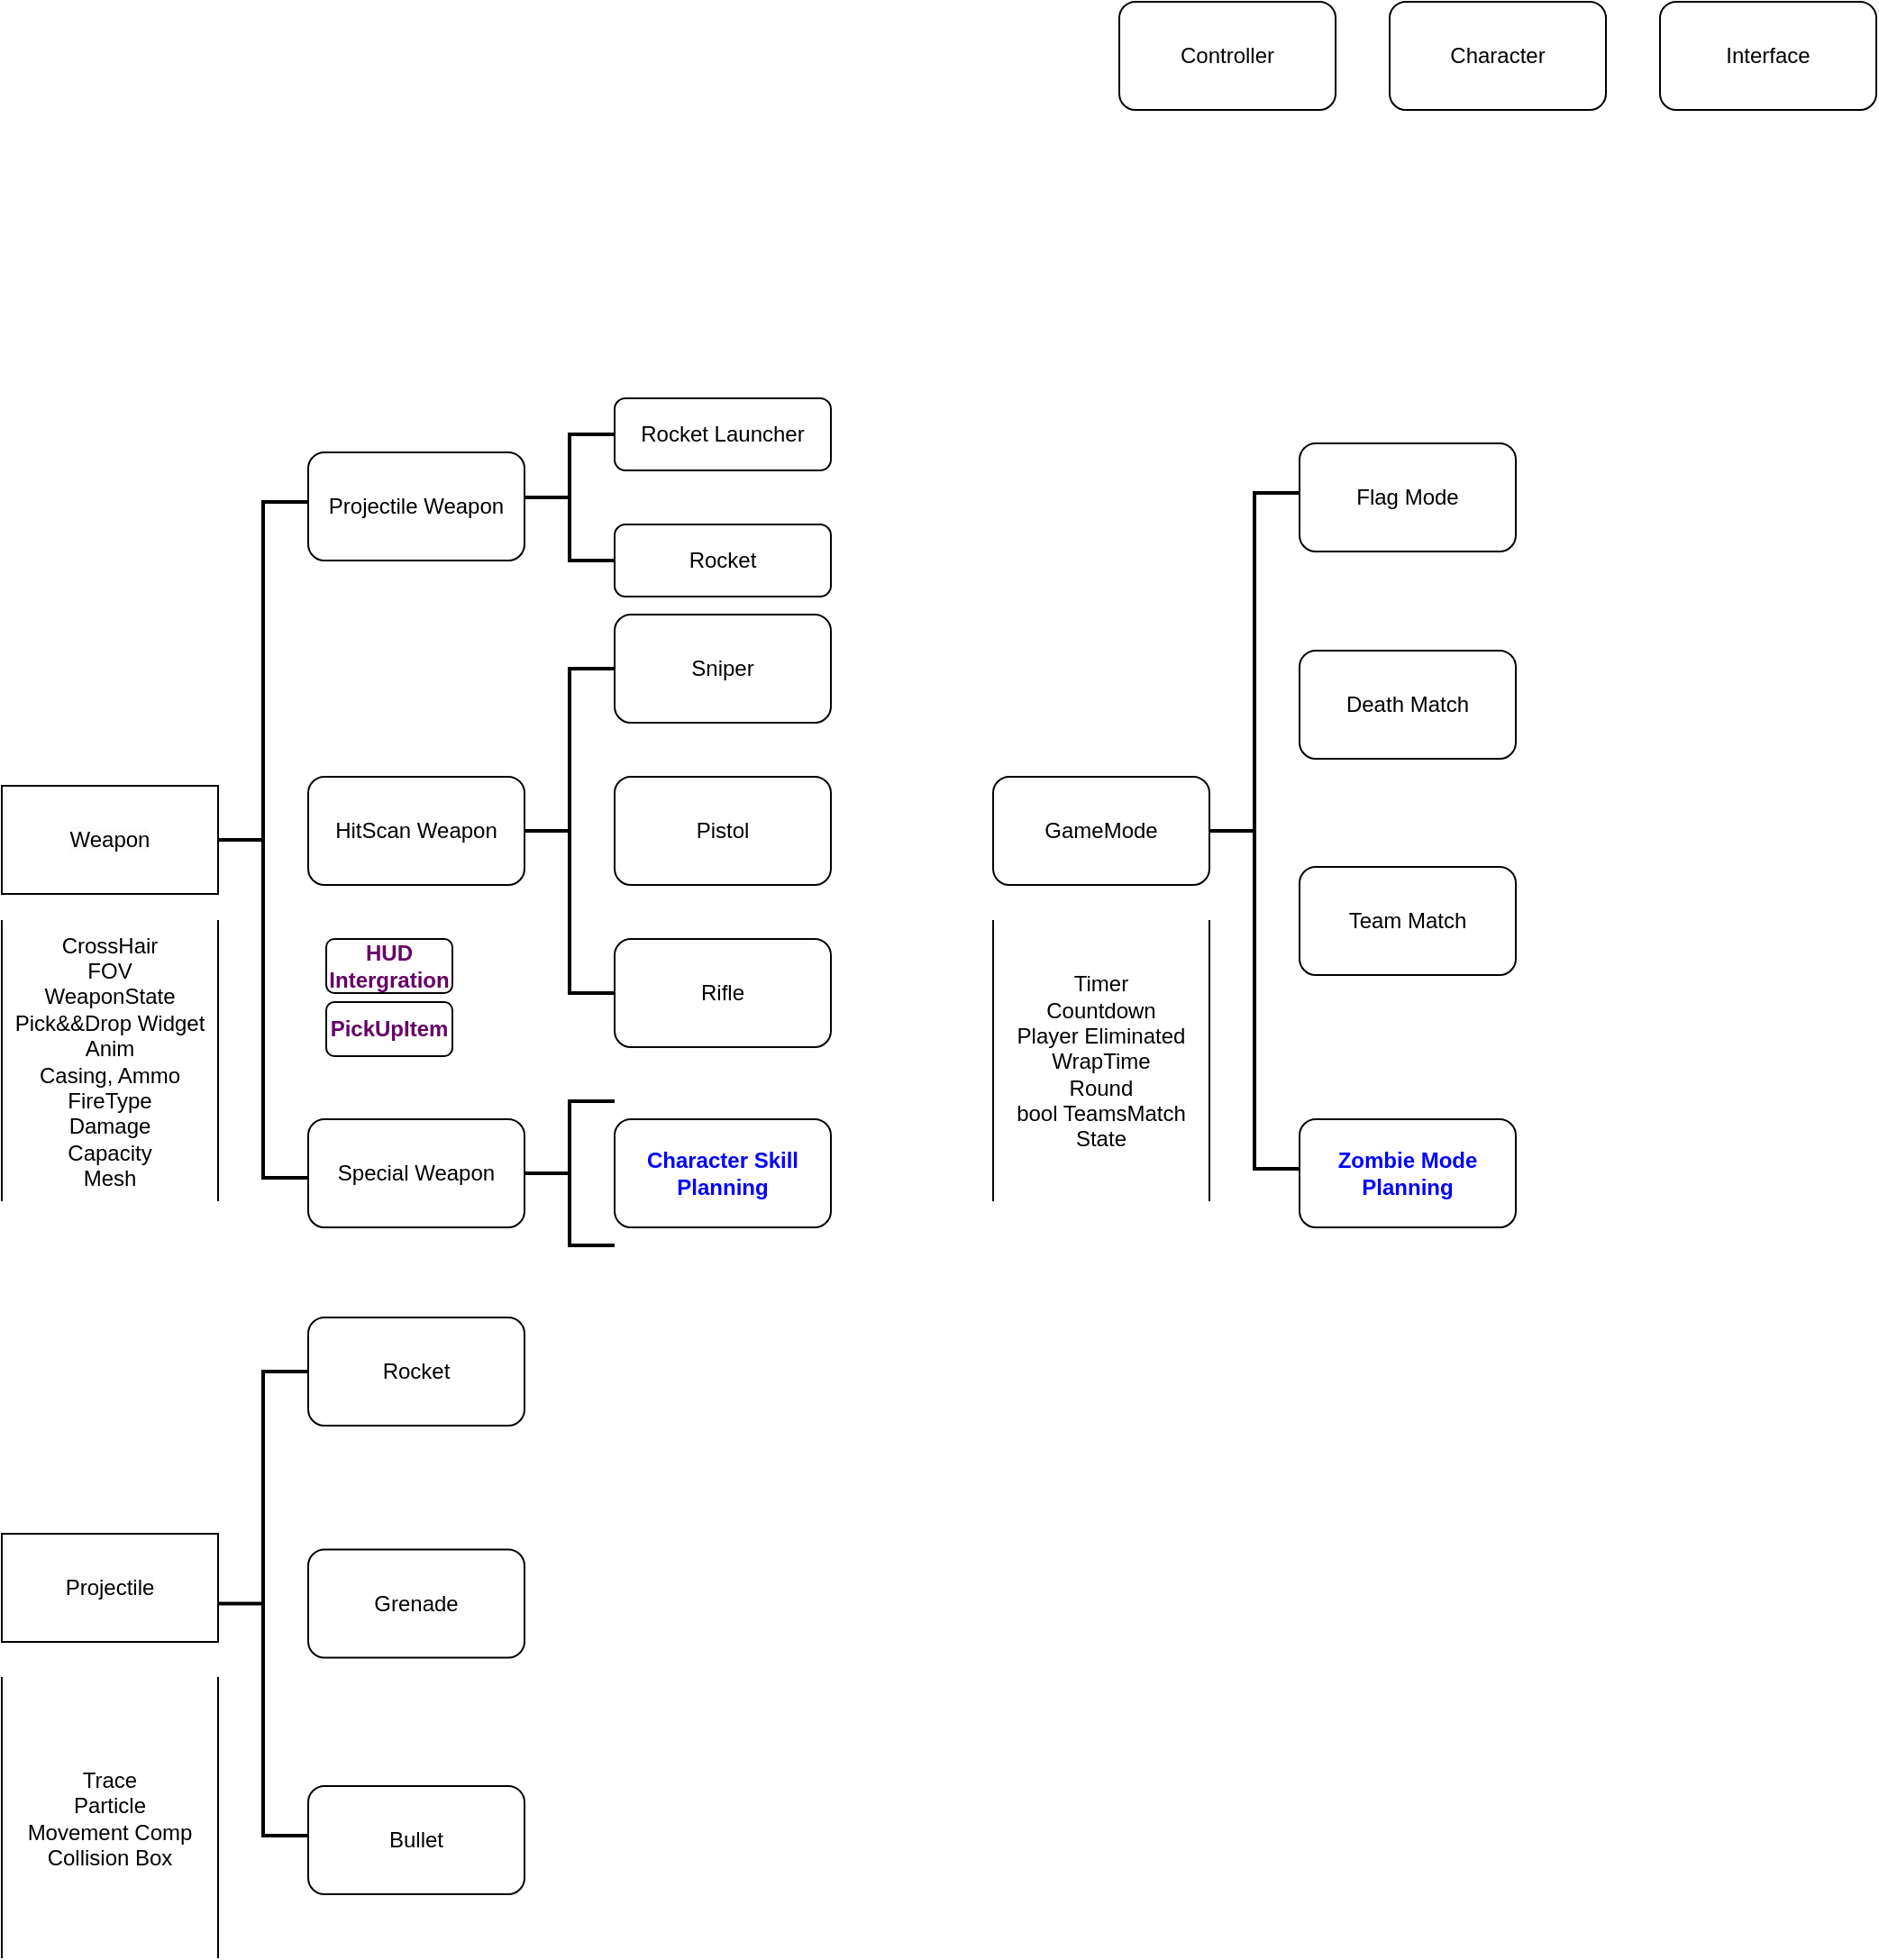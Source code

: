 <mxfile version="26.1.0">
  <diagram name="Page-1" id="9f46799a-70d6-7492-0946-bef42562c5a5">
    <mxGraphModel dx="2074" dy="1098" grid="1" gridSize="10" guides="1" tooltips="1" connect="1" arrows="1" fold="1" page="1" pageScale="1" pageWidth="1100" pageHeight="850" background="none" math="0" shadow="0">
      <root>
        <mxCell id="0" />
        <mxCell id="1" parent="0" />
        <mxCell id="eI9wI4SPfCDDGiGvA2EJ-2" value="Character" style="rounded=1;whiteSpace=wrap;html=1;" parent="1" vertex="1">
          <mxGeometry x="970" y="90" width="120" height="60" as="geometry" />
        </mxCell>
        <mxCell id="eI9wI4SPfCDDGiGvA2EJ-3" value="&lt;font style=&quot;color: rgb(102, 0, 102);&quot;&gt;HUD Intergration&lt;/font&gt;" style="rounded=1;whiteSpace=wrap;html=1;fontColor=#33FF33;fontStyle=1" parent="1" vertex="1">
          <mxGeometry x="380" y="610" width="70" height="30" as="geometry" />
        </mxCell>
        <mxCell id="eI9wI4SPfCDDGiGvA2EJ-4" value="Interface" style="rounded=1;whiteSpace=wrap;html=1;" parent="1" vertex="1">
          <mxGeometry x="1120" y="90" width="120" height="60" as="geometry" />
        </mxCell>
        <mxCell id="eI9wI4SPfCDDGiGvA2EJ-7" value="GameMode" style="rounded=1;whiteSpace=wrap;html=1;" parent="1" vertex="1">
          <mxGeometry x="750" y="520" width="120" height="60" as="geometry" />
        </mxCell>
        <mxCell id="eI9wI4SPfCDDGiGvA2EJ-8" value="Controller" style="rounded=1;whiteSpace=wrap;html=1;" parent="1" vertex="1">
          <mxGeometry x="820" y="90" width="120" height="60" as="geometry" />
        </mxCell>
        <mxCell id="eI9wI4SPfCDDGiGvA2EJ-9" value="&lt;font style=&quot;color: rgb(102, 0, 102);&quot;&gt;PickUpItem&lt;/font&gt;" style="rounded=1;whiteSpace=wrap;html=1;fontColor=#33FF33;fontStyle=1" parent="1" vertex="1">
          <mxGeometry x="380" y="645" width="70" height="30" as="geometry" />
        </mxCell>
        <mxCell id="zdLYafCI5JtRFyFmmwGN-5" value="&lt;span style=&quot;color: rgb(0, 0, 0); font-family: Helvetica; font-size: 12px; font-style: normal; font-variant-ligatures: normal; font-variant-caps: normal; font-weight: 400; letter-spacing: normal; orphans: 2; text-align: center; text-indent: 0px; text-transform: none; widows: 2; word-spacing: 0px; -webkit-text-stroke-width: 0px; white-space: normal; background-color: rgb(251, 251, 251); text-decoration-thickness: initial; text-decoration-style: initial; text-decoration-color: initial; float: none; display: inline !important;&quot;&gt;Weapon&lt;/span&gt;" style="rounded=0;whiteSpace=wrap;html=1;" vertex="1" parent="1">
          <mxGeometry x="200" y="525" width="120" height="60" as="geometry" />
        </mxCell>
        <mxCell id="zdLYafCI5JtRFyFmmwGN-8" value="" style="strokeWidth=2;html=1;shape=mxgraph.flowchart.annotation_2;align=left;labelPosition=right;pointerEvents=1;" vertex="1" parent="1">
          <mxGeometry x="320" y="367.5" width="50" height="375" as="geometry" />
        </mxCell>
        <mxCell id="zdLYafCI5JtRFyFmmwGN-9" value="Projectile Weapon" style="rounded=1;whiteSpace=wrap;html=1;" vertex="1" parent="1">
          <mxGeometry x="370" y="340" width="120" height="60" as="geometry" />
        </mxCell>
        <mxCell id="zdLYafCI5JtRFyFmmwGN-10" value="HitScan Weapon" style="rounded=1;whiteSpace=wrap;html=1;" vertex="1" parent="1">
          <mxGeometry x="370" y="520" width="120" height="60" as="geometry" />
        </mxCell>
        <mxCell id="zdLYafCI5JtRFyFmmwGN-11" value="Special Weapon" style="rounded=1;whiteSpace=wrap;html=1;" vertex="1" parent="1">
          <mxGeometry x="370" y="710" width="120" height="60" as="geometry" />
        </mxCell>
        <mxCell id="zdLYafCI5JtRFyFmmwGN-13" value="CrossHair&lt;div&gt;FOV&lt;/div&gt;&lt;div&gt;WeaponState&lt;/div&gt;&lt;div&gt;Pick&amp;amp;&amp;amp;Drop Widget&lt;/div&gt;&lt;div&gt;Anim&lt;/div&gt;&lt;div&gt;Casing, Ammo&lt;/div&gt;&lt;div&gt;FireType&lt;/div&gt;&lt;div&gt;Damage&lt;/div&gt;&lt;div&gt;Capacity&lt;/div&gt;&lt;div&gt;Mesh&lt;/div&gt;" style="shape=partialRectangle;whiteSpace=wrap;html=1;top=0;bottom=0;fillColor=none;" vertex="1" parent="1">
          <mxGeometry x="200" y="600" width="120" height="155" as="geometry" />
        </mxCell>
        <mxCell id="zdLYafCI5JtRFyFmmwGN-14" value="" style="strokeWidth=2;html=1;shape=mxgraph.flowchart.annotation_2;align=left;labelPosition=right;pointerEvents=1;" vertex="1" parent="1">
          <mxGeometry x="490" y="330" width="50" height="70" as="geometry" />
        </mxCell>
        <mxCell id="zdLYafCI5JtRFyFmmwGN-15" value="" style="strokeWidth=2;html=1;shape=mxgraph.flowchart.annotation_2;align=left;labelPosition=right;pointerEvents=1;" vertex="1" parent="1">
          <mxGeometry x="490" y="460" width="50" height="180" as="geometry" />
        </mxCell>
        <mxCell id="zdLYafCI5JtRFyFmmwGN-16" value="" style="strokeWidth=2;html=1;shape=mxgraph.flowchart.annotation_2;align=left;labelPosition=right;pointerEvents=1;" vertex="1" parent="1">
          <mxGeometry x="490" y="700" width="50" height="80" as="geometry" />
        </mxCell>
        <mxCell id="zdLYafCI5JtRFyFmmwGN-17" value="Rocket Launcher" style="rounded=1;whiteSpace=wrap;html=1;" vertex="1" parent="1">
          <mxGeometry x="540" y="310" width="120" height="40" as="geometry" />
        </mxCell>
        <mxCell id="zdLYafCI5JtRFyFmmwGN-18" value="Sniper" style="rounded=1;whiteSpace=wrap;html=1;" vertex="1" parent="1">
          <mxGeometry x="540" y="430" width="120" height="60" as="geometry" />
        </mxCell>
        <mxCell id="zdLYafCI5JtRFyFmmwGN-20" value="&lt;div&gt;&lt;b&gt;&lt;font style=&quot;color: rgb(0, 0, 255);&quot;&gt;Character Skill&lt;/font&gt;&lt;/b&gt;&lt;/div&gt;&lt;b&gt;&lt;font style=&quot;color: rgb(0, 0, 255);&quot;&gt;Planning&lt;/font&gt;&lt;/b&gt;" style="rounded=1;whiteSpace=wrap;html=1;" vertex="1" parent="1">
          <mxGeometry x="540" y="710" width="120" height="60" as="geometry" />
        </mxCell>
        <mxCell id="zdLYafCI5JtRFyFmmwGN-21" value="Pistol" style="rounded=1;whiteSpace=wrap;html=1;" vertex="1" parent="1">
          <mxGeometry x="540" y="520" width="120" height="60" as="geometry" />
        </mxCell>
        <mxCell id="zdLYafCI5JtRFyFmmwGN-22" value="Rifle" style="rounded=1;whiteSpace=wrap;html=1;" vertex="1" parent="1">
          <mxGeometry x="540" y="610" width="120" height="60" as="geometry" />
        </mxCell>
        <mxCell id="zdLYafCI5JtRFyFmmwGN-23" value="Rocket" style="rounded=1;whiteSpace=wrap;html=1;" vertex="1" parent="1">
          <mxGeometry x="540" y="380" width="120" height="40" as="geometry" />
        </mxCell>
        <mxCell id="zdLYafCI5JtRFyFmmwGN-24" value="&lt;span style=&quot;color: rgb(0, 0, 0); font-family: Helvetica; font-size: 12px; font-style: normal; font-variant-ligatures: normal; font-variant-caps: normal; font-weight: 400; letter-spacing: normal; orphans: 2; text-align: center; text-indent: 0px; text-transform: none; widows: 2; word-spacing: 0px; -webkit-text-stroke-width: 0px; white-space: normal; background-color: rgb(251, 251, 251); text-decoration-thickness: initial; text-decoration-style: initial; text-decoration-color: initial; float: none; display: inline !important;&quot;&gt;Projectile&lt;/span&gt;" style="rounded=0;whiteSpace=wrap;html=1;" vertex="1" parent="1">
          <mxGeometry x="200" y="940" width="120" height="60" as="geometry" />
        </mxCell>
        <mxCell id="zdLYafCI5JtRFyFmmwGN-25" value="" style="strokeWidth=2;html=1;shape=mxgraph.flowchart.annotation_2;align=left;labelPosition=right;pointerEvents=1;" vertex="1" parent="1">
          <mxGeometry x="320" y="850" width="50" height="257.5" as="geometry" />
        </mxCell>
        <mxCell id="zdLYafCI5JtRFyFmmwGN-26" value="Rocket" style="rounded=1;whiteSpace=wrap;html=1;" vertex="1" parent="1">
          <mxGeometry x="370" y="820" width="120" height="60" as="geometry" />
        </mxCell>
        <mxCell id="zdLYafCI5JtRFyFmmwGN-27" value="Grenade" style="rounded=1;whiteSpace=wrap;html=1;" vertex="1" parent="1">
          <mxGeometry x="370" y="948.75" width="120" height="60" as="geometry" />
        </mxCell>
        <mxCell id="zdLYafCI5JtRFyFmmwGN-28" value="Bullet" style="rounded=1;whiteSpace=wrap;html=1;" vertex="1" parent="1">
          <mxGeometry x="370" y="1080" width="120" height="60" as="geometry" />
        </mxCell>
        <mxCell id="zdLYafCI5JtRFyFmmwGN-32" value="Trace&lt;div&gt;Particle&lt;/div&gt;&lt;div&gt;Movement Comp&lt;/div&gt;&lt;div&gt;Collision Box&lt;/div&gt;" style="shape=partialRectangle;whiteSpace=wrap;html=1;top=0;bottom=0;fillColor=none;" vertex="1" parent="1">
          <mxGeometry x="200" y="1020" width="120" height="155" as="geometry" />
        </mxCell>
        <mxCell id="zdLYafCI5JtRFyFmmwGN-35" value="" style="strokeWidth=2;html=1;shape=mxgraph.flowchart.annotation_2;align=left;labelPosition=right;pointerEvents=1;" vertex="1" parent="1">
          <mxGeometry x="870" y="362.5" width="50" height="375" as="geometry" />
        </mxCell>
        <mxCell id="zdLYafCI5JtRFyFmmwGN-36" value="Flag Mode" style="rounded=1;whiteSpace=wrap;html=1;" vertex="1" parent="1">
          <mxGeometry x="920" y="335" width="120" height="60" as="geometry" />
        </mxCell>
        <mxCell id="zdLYafCI5JtRFyFmmwGN-37" value="Death Match" style="rounded=1;whiteSpace=wrap;html=1;" vertex="1" parent="1">
          <mxGeometry x="920" y="450" width="120" height="60" as="geometry" />
        </mxCell>
        <mxCell id="zdLYafCI5JtRFyFmmwGN-38" value="Team Match" style="rounded=1;whiteSpace=wrap;html=1;" vertex="1" parent="1">
          <mxGeometry x="920" y="570" width="120" height="60" as="geometry" />
        </mxCell>
        <mxCell id="zdLYafCI5JtRFyFmmwGN-40" value="&lt;font color=&quot;#0000ff&quot;&gt;&lt;b&gt;Zombie Mode&lt;/b&gt;&lt;/font&gt;&lt;div&gt;&lt;font color=&quot;#0000ff&quot;&gt;&lt;b&gt;Planning&lt;/b&gt;&lt;/font&gt;&lt;/div&gt;" style="rounded=1;whiteSpace=wrap;html=1;" vertex="1" parent="1">
          <mxGeometry x="920" y="710" width="120" height="60" as="geometry" />
        </mxCell>
        <mxCell id="zdLYafCI5JtRFyFmmwGN-41" value="Timer&lt;div&gt;Countdown&lt;br&gt;&lt;div&gt;Player Eliminated&lt;/div&gt;&lt;div&gt;WrapTime&lt;/div&gt;&lt;div&gt;Round&lt;/div&gt;&lt;div&gt;bool TeamsMatch&lt;/div&gt;&lt;div&gt;State&lt;/div&gt;&lt;/div&gt;" style="shape=partialRectangle;whiteSpace=wrap;html=1;top=0;bottom=0;fillColor=none;" vertex="1" parent="1">
          <mxGeometry x="750" y="600" width="120" height="155" as="geometry" />
        </mxCell>
      </root>
    </mxGraphModel>
  </diagram>
</mxfile>
